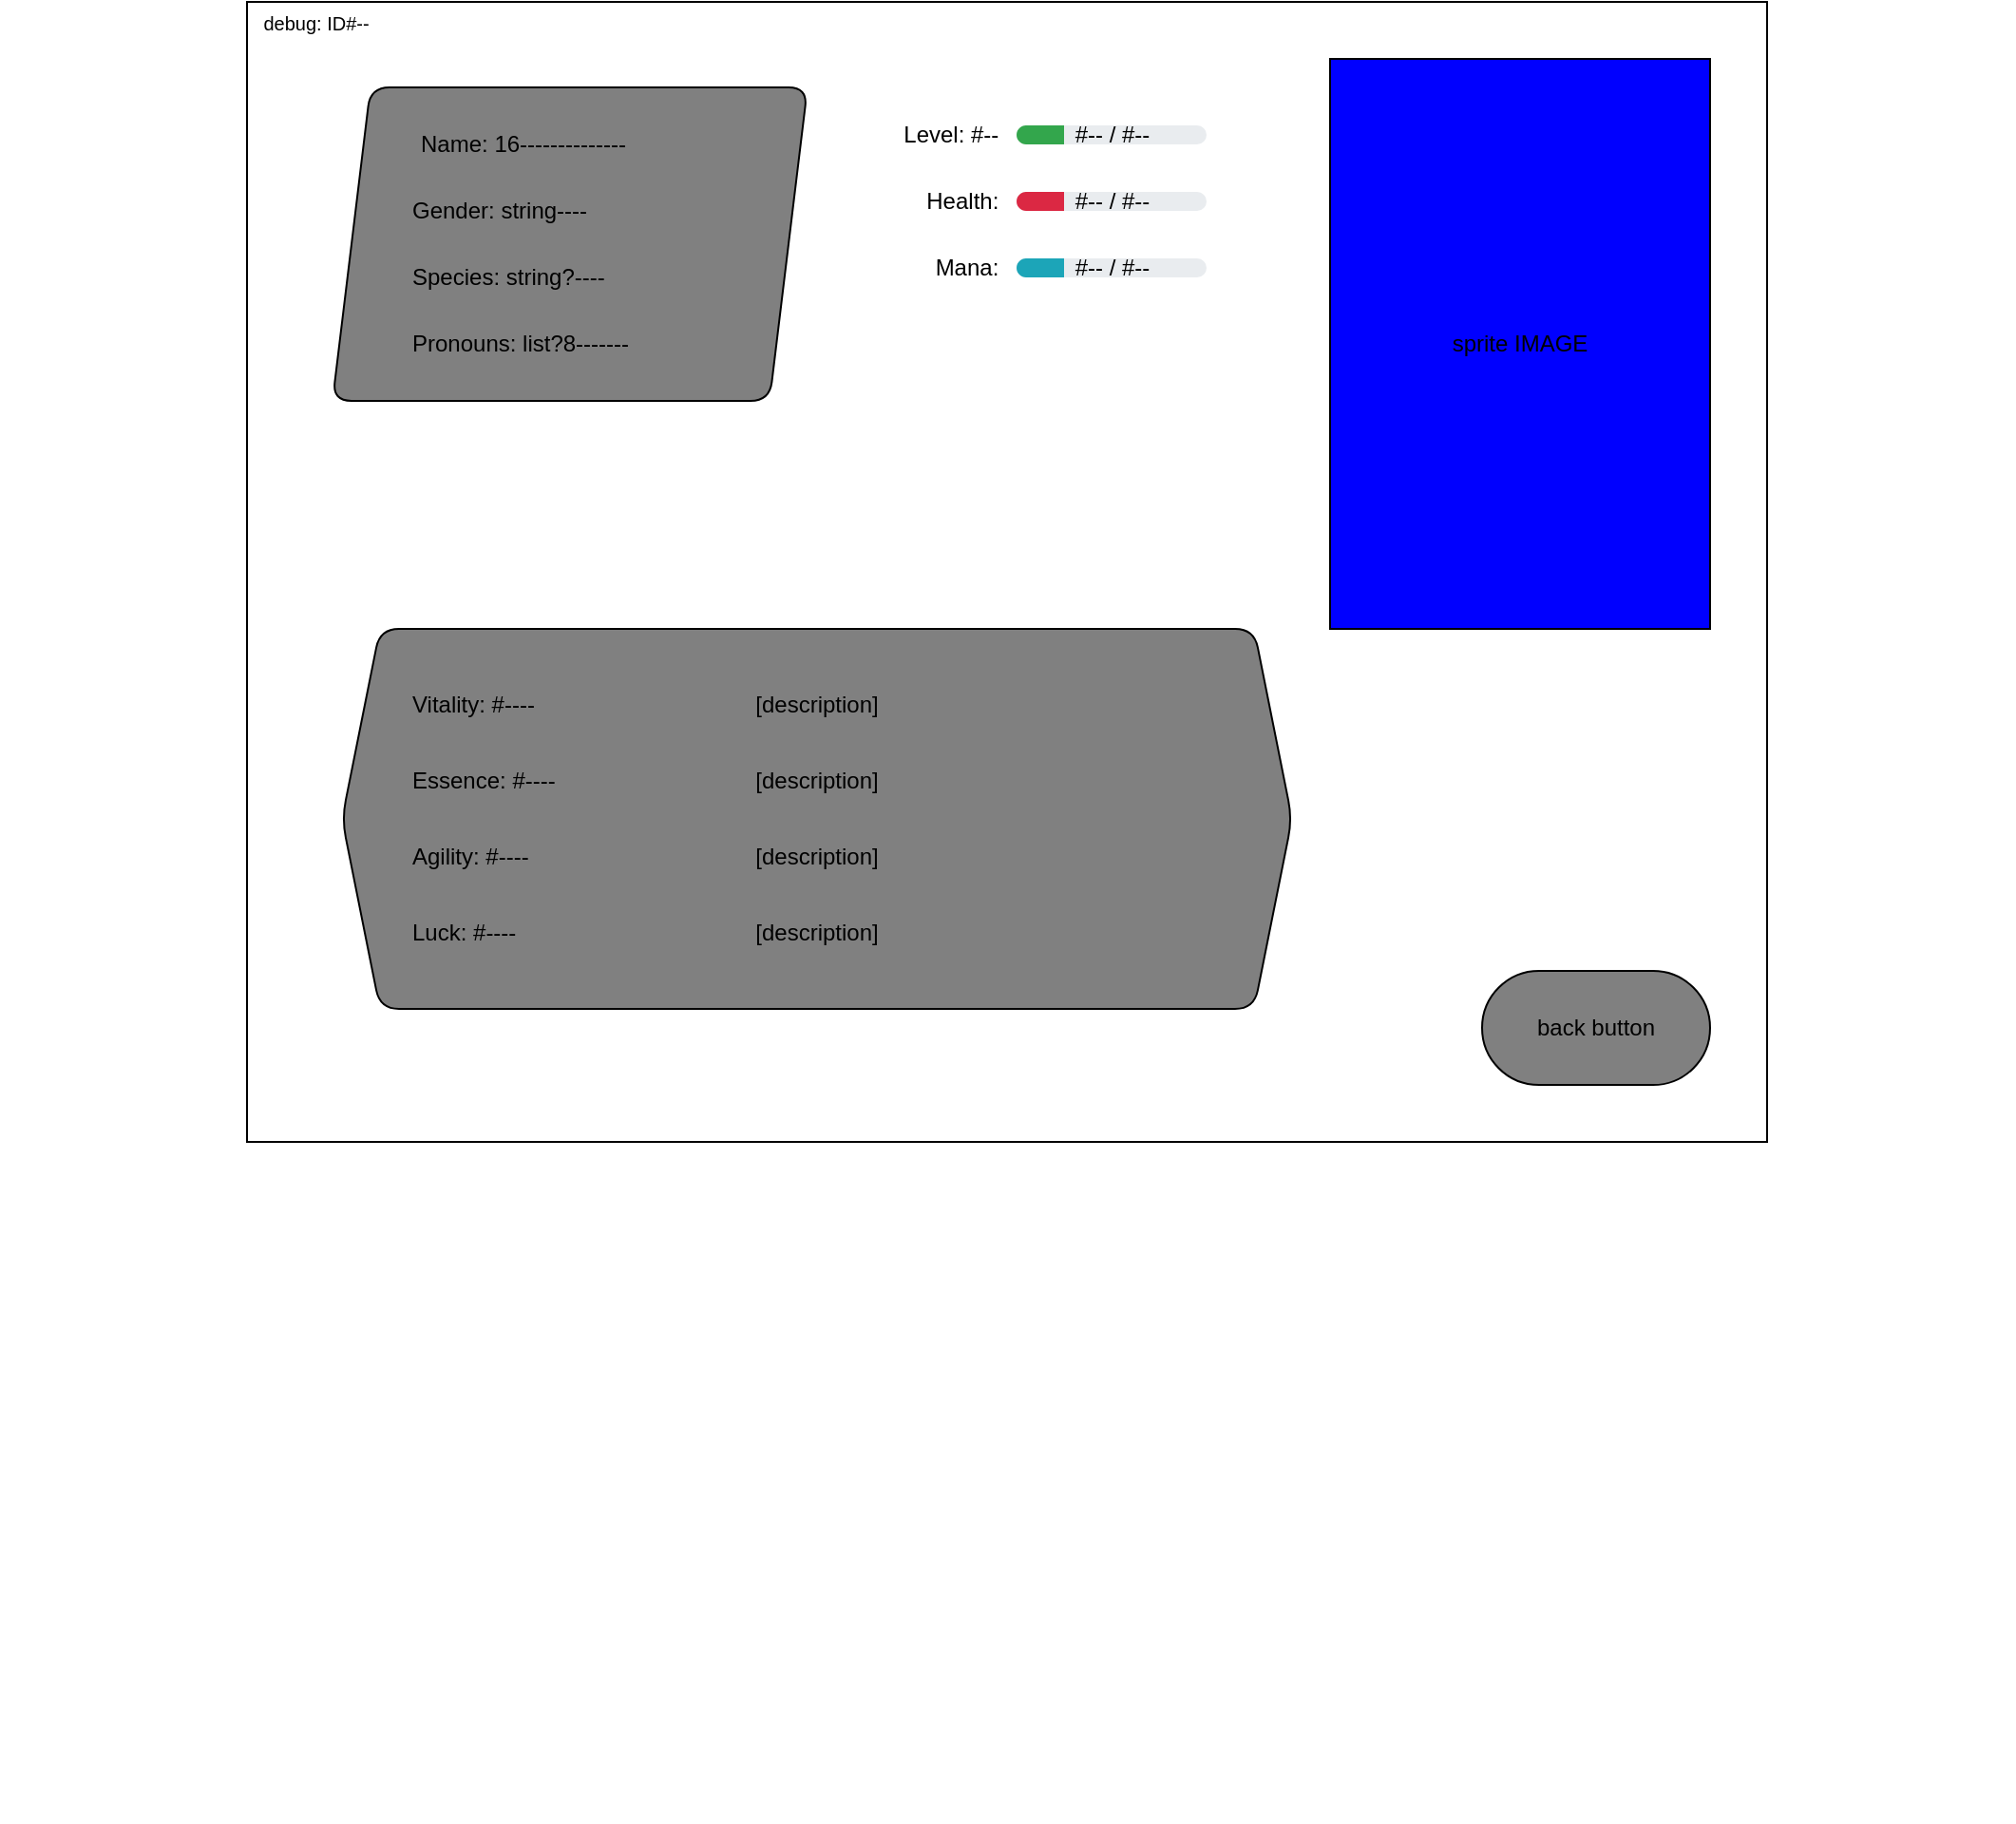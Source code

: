 <mxfile version="14.6.9" type="github">
  <diagram id="HOz_D86VpV3s0dzUtA75" name="stats">
    <mxGraphModel dx="2622" dy="794" grid="1" gridSize="10" guides="1" tooltips="1" connect="1" arrows="1" fold="1" page="1" pageScale="1" pageWidth="1200" pageHeight="1600" math="0" shadow="0">
      <root>
        <mxCell id="0" />
        <mxCell id="1" parent="0" />
        <mxCell id="Ii6Pje73X-7WBVqU8yHy-15" value="" style="whiteSpace=wrap;html=1;" parent="1" vertex="1">
          <mxGeometry width="800" height="600" as="geometry" />
        </mxCell>
        <mxCell id="Di2Nf8yjGOXr8ErTS2VU-4" value="" style="shape=image;imageAspect=0;aspect=fixed;verticalLabelPosition=bottom;verticalAlign=top;image=https://sentoujunbi.files.wordpress.com/2016/06/fe7-stats.png;" parent="1" vertex="1">
          <mxGeometry x="410" y="610" width="520" height="348" as="geometry" />
        </mxCell>
        <mxCell id="Di2Nf8yjGOXr8ErTS2VU-2" value="" style="shape=image;imageAspect=0;aspect=fixed;verticalLabelPosition=bottom;verticalAlign=top;image=https://preview.redd.it/anzp43b2ic151.jpg?width=1182&amp;format=pjpg&amp;auto=webp&amp;s=ae0770d795eacdcb6eea8d373aea436c29fde0d5;" parent="1" vertex="1">
          <mxGeometry x="-130" y="610" width="520" height="322" as="geometry" />
        </mxCell>
        <mxCell id="kD2bEqAKUVUS7SuI2hkp-1" value="back button" style="whiteSpace=wrap;html=1;rounded=1;arcSize=50;fillColor=gray;" parent="1" vertex="1">
          <mxGeometry x="650" y="510" width="120" height="60" as="geometry" />
        </mxCell>
        <mxCell id="Ii6Pje73X-7WBVqU8yHy-19" value="&lt;span style=&quot;font-weight: 400&quot;&gt;sprite IMAGE&lt;/span&gt;" style="whiteSpace=wrap;html=1;fillColor=blue;fontStyle=1" parent="1" vertex="1">
          <mxGeometry x="570" y="30" width="200" height="300" as="geometry" />
        </mxCell>
        <mxCell id="Ii6Pje73X-7WBVqU8yHy-13" value="&lt;div style=&quot;text-align: justify&quot;&gt;&lt;font style=&quot;font-size: 10px&quot;&gt;debug: ID#--&lt;/font&gt;&lt;/div&gt;" style="text;html=1;resizable=0;autosize=1;align=center;verticalAlign=middle;points=[];fillColor=none;strokeColor=none;rounded=0;" parent="1" vertex="1">
          <mxGeometry x="1" y="1" width="70" height="20" as="geometry" />
        </mxCell>
        <mxCell id="4h-C5-mJMrpBCdYvZzWY-1" value="" style="shape=parallelogram;perimeter=parallelogramPerimeter;whiteSpace=wrap;html=1;fixedSize=1;rounded=1;fillColor=gray;" vertex="1" parent="1">
          <mxGeometry x="45" y="45" width="250" height="165" as="geometry" />
        </mxCell>
        <mxCell id="Ii6Pje73X-7WBVqU8yHy-1" value="&lt;div&gt;&lt;span&gt;Name: 16--------------&lt;/span&gt;&lt;/div&gt;" style="text;html=1;resizable=0;autosize=1;align=center;verticalAlign=middle;points=[];fillColor=none;strokeColor=none;rounded=0;labelPosition=center;verticalLabelPosition=middle;" parent="1" vertex="1">
          <mxGeometry x="85" y="65" width="120" height="20" as="geometry" />
        </mxCell>
        <mxCell id="Ii6Pje73X-7WBVqU8yHy-2" value="&lt;div&gt;&lt;span&gt;Gender: string----&lt;/span&gt;&lt;/div&gt;" style="text;html=1;resizable=0;autosize=1;align=left;verticalAlign=middle;points=[];fillColor=none;strokeColor=none;rounded=0;" parent="1" vertex="1">
          <mxGeometry x="85" y="100" width="110" height="20" as="geometry" />
        </mxCell>
        <mxCell id="Ii6Pje73X-7WBVqU8yHy-3" value="Species: string?----" style="text;html=1;resizable=0;autosize=1;align=left;verticalAlign=middle;points=[];fillColor=none;strokeColor=none;rounded=0;" parent="1" vertex="1">
          <mxGeometry x="85" y="135" width="120" height="20" as="geometry" />
        </mxCell>
        <mxCell id="Ii6Pje73X-7WBVqU8yHy-4" value="Pronouns: list?8-------" style="text;html=1;resizable=0;autosize=1;align=left;verticalAlign=middle;points=[];fillColor=none;strokeColor=none;rounded=0;" parent="1" vertex="1">
          <mxGeometry x="85" y="170" width="130" height="20" as="geometry" />
        </mxCell>
        <mxCell id="4h-C5-mJMrpBCdYvZzWY-9" value="" style="shape=hexagon;perimeter=hexagonPerimeter2;whiteSpace=wrap;html=1;fixedSize=1;rounded=1;fillColor=gray;" vertex="1" parent="1">
          <mxGeometry x="50" y="330" width="500" height="200" as="geometry" />
        </mxCell>
        <mxCell id="4h-C5-mJMrpBCdYvZzWY-24" value="&lt;font color=&quot;#000000&quot;&gt;#-- / #--&lt;/font&gt;" style="html=1;shape=mxgraph.bootstrap.rrect;rSize=5;fillColor=#E9ECEF;strokeColor=none;" vertex="1" parent="1">
          <mxGeometry x="405" y="65" width="100" height="10" as="geometry" />
        </mxCell>
        <mxCell id="4h-C5-mJMrpBCdYvZzWY-25" value="" style="html=1;shape=mxgraph.bootstrap.leftButton;rSize=5;fillColor=#33A64C;strokeColor=none;" vertex="1" parent="4h-C5-mJMrpBCdYvZzWY-24">
          <mxGeometry width="25" height="10" relative="1" as="geometry" />
        </mxCell>
        <mxCell id="4h-C5-mJMrpBCdYvZzWY-26" value="&lt;font color=&quot;#000000&quot;&gt;#-- / #--&lt;/font&gt;" style="html=1;shadow=0;dashed=0;shape=mxgraph.bootstrap.rrect;rSize=5;fillColor=#E9ECEF;strokeColor=none;rounded=1;glass=0;sketch=0;align=center;" vertex="1" parent="1">
          <mxGeometry x="405" y="135" width="100" height="10" as="geometry" />
        </mxCell>
        <mxCell id="4h-C5-mJMrpBCdYvZzWY-27" value="" style="html=1;shadow=0;dashed=0;shape=mxgraph.bootstrap.leftButton;rSize=5;fillColor=#1CA5B8;strokeColor=none;resizeHeight=1;" vertex="1" parent="4h-C5-mJMrpBCdYvZzWY-26">
          <mxGeometry width="25" height="10" relative="1" as="geometry" />
        </mxCell>
        <mxCell id="4h-C5-mJMrpBCdYvZzWY-30" value="&lt;font color=&quot;#000000&quot;&gt;#-- / #--&lt;/font&gt;" style="html=1;shadow=0;dashed=0;shape=mxgraph.bootstrap.rrect;rSize=5;fillColor=#E9ECEF;strokeColor=none;rounded=1;glass=0;sketch=0;align=center;" vertex="1" parent="1">
          <mxGeometry x="405" y="100" width="100" height="10" as="geometry" />
        </mxCell>
        <mxCell id="4h-C5-mJMrpBCdYvZzWY-31" value="" style="html=1;shadow=0;dashed=0;shape=mxgraph.bootstrap.leftButton;rSize=5;fillColor=#DB2843;strokeColor=none;resizeHeight=1;" vertex="1" parent="4h-C5-mJMrpBCdYvZzWY-30">
          <mxGeometry width="25" height="10" relative="1" as="geometry" />
        </mxCell>
        <mxCell id="Ii6Pje73X-7WBVqU8yHy-8" value="Vitality: #----" style="text;html=1;resizable=0;autosize=1;align=left;verticalAlign=middle;points=[];fillColor=none;strokeColor=none;rounded=0;" parent="1" vertex="1">
          <mxGeometry x="85" y="360" width="80" height="20" as="geometry" />
        </mxCell>
        <mxCell id="Ii6Pje73X-7WBVqU8yHy-9" value="Essence: #----" style="text;html=1;resizable=0;autosize=1;align=left;verticalAlign=middle;points=[];fillColor=none;strokeColor=none;rounded=0;" parent="1" vertex="1">
          <mxGeometry x="85" y="400" width="90" height="20" as="geometry" />
        </mxCell>
        <mxCell id="Ii6Pje73X-7WBVqU8yHy-10" value="Agility: #----" style="text;html=1;resizable=0;autosize=1;align=left;verticalAlign=middle;points=[];fillColor=none;strokeColor=none;rounded=0;" parent="1" vertex="1">
          <mxGeometry x="85" y="440" width="80" height="20" as="geometry" />
        </mxCell>
        <mxCell id="Ii6Pje73X-7WBVqU8yHy-11" value="Luck: #----" style="text;html=1;resizable=0;autosize=1;align=left;verticalAlign=middle;points=[];fillColor=none;strokeColor=none;rounded=0;" parent="1" vertex="1">
          <mxGeometry x="85" y="480" width="70" height="20" as="geometry" />
        </mxCell>
        <mxCell id="Ii6Pje73X-7WBVqU8yHy-5" value="Level: #--&amp;nbsp;" style="text;html=1;resizable=0;autosize=1;align=right;verticalAlign=middle;points=[];fillColor=none;strokeColor=none;rounded=0;" parent="1" vertex="1">
          <mxGeometry x="330" y="60" width="70" height="20" as="geometry" />
        </mxCell>
        <mxCell id="Ii6Pje73X-7WBVqU8yHy-6" value="Health:&amp;nbsp;" style="text;html=1;resizable=0;autosize=1;align=right;verticalAlign=middle;points=[];fillColor=none;strokeColor=none;rounded=0;" parent="1" vertex="1">
          <mxGeometry x="340" y="95" width="60" height="20" as="geometry" />
        </mxCell>
        <mxCell id="Ii6Pje73X-7WBVqU8yHy-7" value="Mana:&amp;nbsp;" style="text;html=1;resizable=0;autosize=1;align=right;verticalAlign=middle;points=[];fillColor=none;strokeColor=none;rounded=0;" parent="1" vertex="1">
          <mxGeometry x="350" y="130" width="50" height="20" as="geometry" />
        </mxCell>
        <mxCell id="4h-C5-mJMrpBCdYvZzWY-32" value="[description]" style="text;html=1;strokeColor=none;fillColor=none;align=center;verticalAlign=middle;whiteSpace=wrap;rounded=0;shadow=0;glass=0;sketch=0;" vertex="1" parent="1">
          <mxGeometry x="280" y="360" width="40" height="20" as="geometry" />
        </mxCell>
        <mxCell id="4h-C5-mJMrpBCdYvZzWY-36" value="[description]" style="text;html=1;strokeColor=none;fillColor=none;align=center;verticalAlign=middle;whiteSpace=wrap;rounded=0;shadow=0;glass=0;sketch=0;" vertex="1" parent="1">
          <mxGeometry x="280" y="400" width="40" height="20" as="geometry" />
        </mxCell>
        <mxCell id="4h-C5-mJMrpBCdYvZzWY-37" value="[description]" style="text;html=1;strokeColor=none;fillColor=none;align=center;verticalAlign=middle;whiteSpace=wrap;rounded=0;shadow=0;glass=0;sketch=0;" vertex="1" parent="1">
          <mxGeometry x="280" y="440" width="40" height="20" as="geometry" />
        </mxCell>
        <mxCell id="4h-C5-mJMrpBCdYvZzWY-38" value="[description]" style="text;html=1;strokeColor=none;fillColor=none;align=center;verticalAlign=middle;whiteSpace=wrap;rounded=0;shadow=0;glass=0;sketch=0;" vertex="1" parent="1">
          <mxGeometry x="280" y="480" width="40" height="20" as="geometry" />
        </mxCell>
      </root>
    </mxGraphModel>
  </diagram>
</mxfile>
